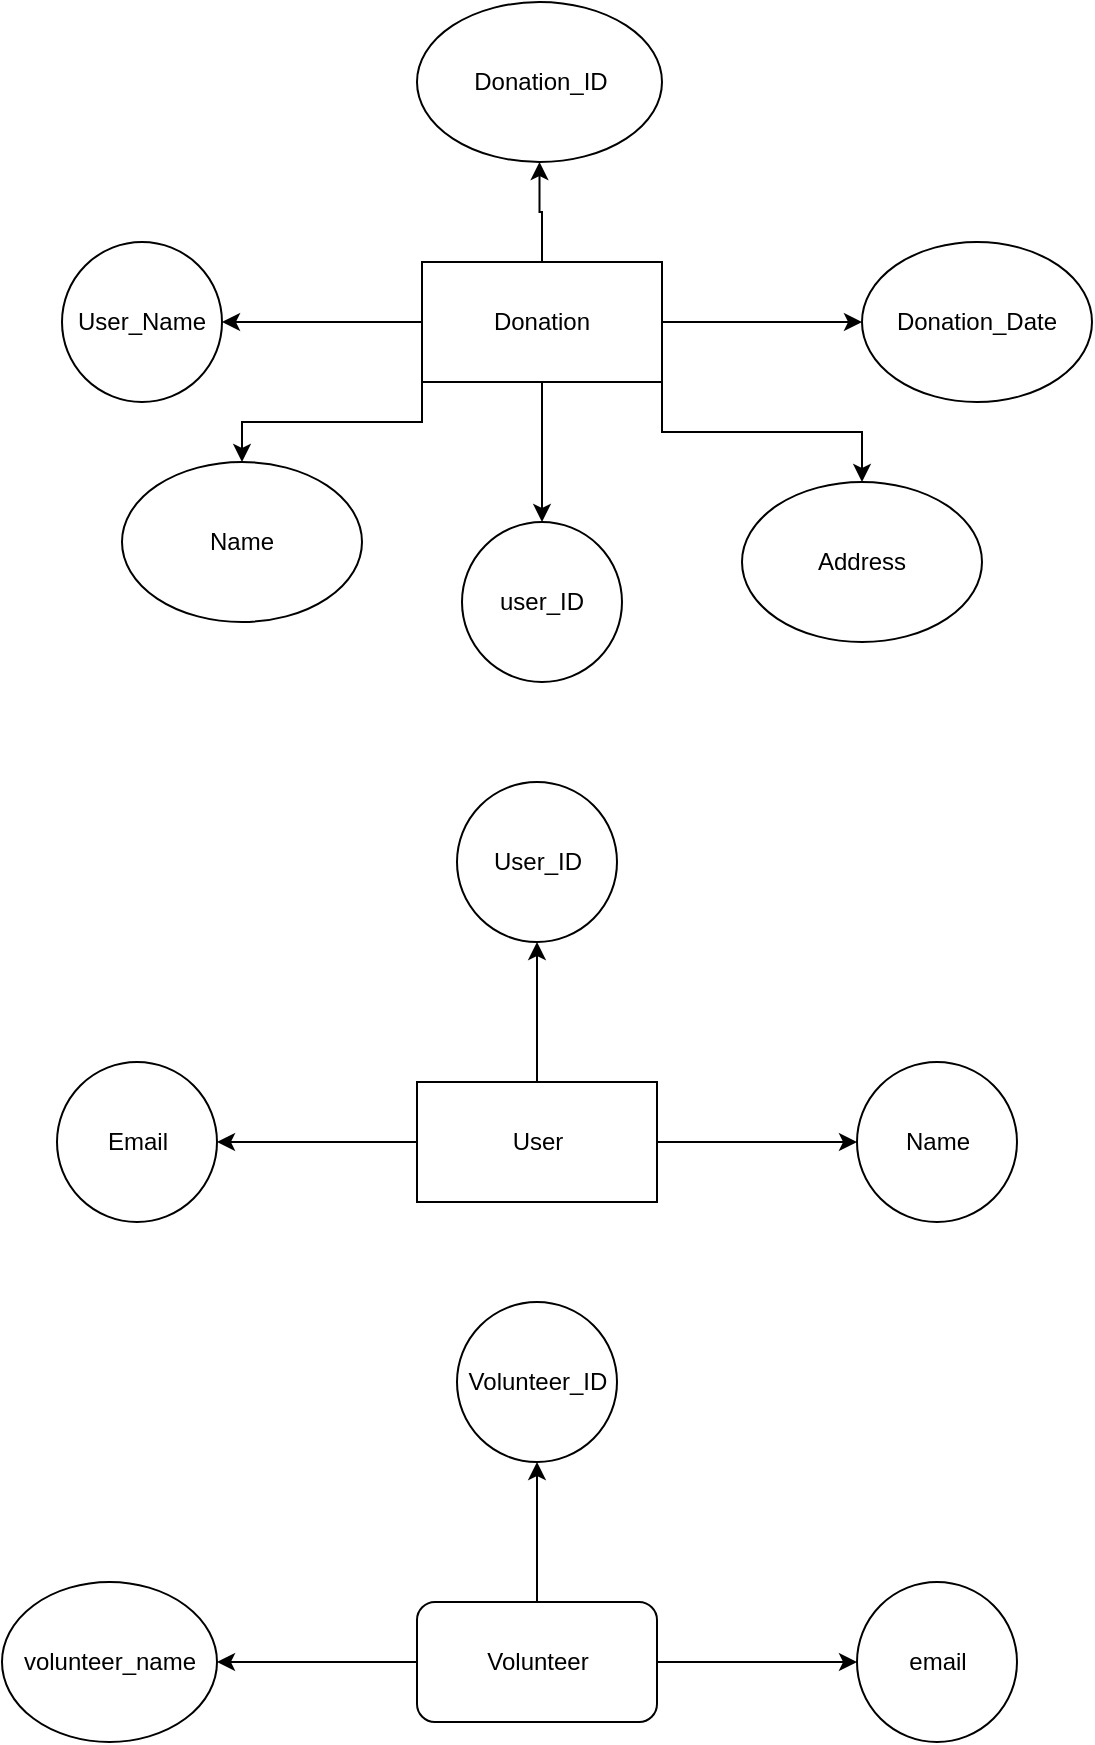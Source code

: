 <mxfile version="22.1.16" type="device">
  <diagram name="Page-1" id="Rewl87FcbkPTEKwuXqYp">
    <mxGraphModel dx="1750" dy="1035" grid="1" gridSize="10" guides="1" tooltips="1" connect="1" arrows="1" fold="1" page="1" pageScale="1" pageWidth="850" pageHeight="1100" math="0" shadow="0">
      <root>
        <mxCell id="0" />
        <mxCell id="1" parent="0" />
        <mxCell id="Uz8FM2e310Wbhu1RzGth-4" value="" style="edgeStyle=orthogonalEdgeStyle;rounded=0;orthogonalLoop=1;jettySize=auto;html=1;" edge="1" parent="1" source="Uz8FM2e310Wbhu1RzGth-2" target="Uz8FM2e310Wbhu1RzGth-3">
          <mxGeometry relative="1" as="geometry" />
        </mxCell>
        <mxCell id="Uz8FM2e310Wbhu1RzGth-6" value="" style="edgeStyle=orthogonalEdgeStyle;rounded=0;orthogonalLoop=1;jettySize=auto;html=1;" edge="1" parent="1" source="Uz8FM2e310Wbhu1RzGth-2" target="Uz8FM2e310Wbhu1RzGth-5">
          <mxGeometry relative="1" as="geometry" />
        </mxCell>
        <mxCell id="Uz8FM2e310Wbhu1RzGth-8" value="" style="edgeStyle=orthogonalEdgeStyle;rounded=0;orthogonalLoop=1;jettySize=auto;html=1;" edge="1" parent="1" source="Uz8FM2e310Wbhu1RzGth-2" target="Uz8FM2e310Wbhu1RzGth-7">
          <mxGeometry relative="1" as="geometry" />
        </mxCell>
        <mxCell id="Uz8FM2e310Wbhu1RzGth-10" value="" style="edgeStyle=orthogonalEdgeStyle;rounded=0;orthogonalLoop=1;jettySize=auto;html=1;" edge="1" parent="1" source="Uz8FM2e310Wbhu1RzGth-2" target="Uz8FM2e310Wbhu1RzGth-9">
          <mxGeometry relative="1" as="geometry" />
        </mxCell>
        <mxCell id="Uz8FM2e310Wbhu1RzGth-20" style="edgeStyle=orthogonalEdgeStyle;rounded=0;orthogonalLoop=1;jettySize=auto;html=1;exitX=0;exitY=1;exitDx=0;exitDy=0;" edge="1" parent="1" source="Uz8FM2e310Wbhu1RzGth-2" target="Uz8FM2e310Wbhu1RzGth-21">
          <mxGeometry relative="1" as="geometry">
            <mxPoint x="350" y="290" as="targetPoint" />
          </mxGeometry>
        </mxCell>
        <mxCell id="Uz8FM2e310Wbhu1RzGth-22" style="edgeStyle=orthogonalEdgeStyle;rounded=0;orthogonalLoop=1;jettySize=auto;html=1;exitX=1;exitY=1;exitDx=0;exitDy=0;" edge="1" parent="1" source="Uz8FM2e310Wbhu1RzGth-2" target="Uz8FM2e310Wbhu1RzGth-23">
          <mxGeometry relative="1" as="geometry">
            <mxPoint x="670.0" y="270" as="targetPoint" />
          </mxGeometry>
        </mxCell>
        <mxCell id="Uz8FM2e310Wbhu1RzGth-2" value="Donation" style="rounded=0;whiteSpace=wrap;html=1;" vertex="1" parent="1">
          <mxGeometry x="440" y="150" width="120" height="60" as="geometry" />
        </mxCell>
        <mxCell id="Uz8FM2e310Wbhu1RzGth-3" value="Donation_ID" style="ellipse;whiteSpace=wrap;html=1;rounded=0;" vertex="1" parent="1">
          <mxGeometry x="437.5" y="20" width="122.5" height="80" as="geometry" />
        </mxCell>
        <mxCell id="Uz8FM2e310Wbhu1RzGth-5" value="Donation_Date" style="ellipse;whiteSpace=wrap;html=1;rounded=0;" vertex="1" parent="1">
          <mxGeometry x="660" y="140" width="115" height="80" as="geometry" />
        </mxCell>
        <mxCell id="Uz8FM2e310Wbhu1RzGth-7" value="user_ID" style="ellipse;whiteSpace=wrap;html=1;rounded=0;" vertex="1" parent="1">
          <mxGeometry x="460" y="280" width="80" height="80" as="geometry" />
        </mxCell>
        <mxCell id="Uz8FM2e310Wbhu1RzGth-9" value="User_Name" style="ellipse;whiteSpace=wrap;html=1;rounded=0;" vertex="1" parent="1">
          <mxGeometry x="260" y="140" width="80" height="80" as="geometry" />
        </mxCell>
        <mxCell id="Uz8FM2e310Wbhu1RzGth-13" value="" style="edgeStyle=orthogonalEdgeStyle;rounded=0;orthogonalLoop=1;jettySize=auto;html=1;" edge="1" parent="1" source="Uz8FM2e310Wbhu1RzGth-11" target="Uz8FM2e310Wbhu1RzGth-12">
          <mxGeometry relative="1" as="geometry" />
        </mxCell>
        <mxCell id="Uz8FM2e310Wbhu1RzGth-17" value="" style="edgeStyle=orthogonalEdgeStyle;rounded=0;orthogonalLoop=1;jettySize=auto;html=1;" edge="1" parent="1" source="Uz8FM2e310Wbhu1RzGth-11" target="Uz8FM2e310Wbhu1RzGth-16">
          <mxGeometry relative="1" as="geometry" />
        </mxCell>
        <mxCell id="Uz8FM2e310Wbhu1RzGth-19" value="" style="edgeStyle=orthogonalEdgeStyle;rounded=0;orthogonalLoop=1;jettySize=auto;html=1;" edge="1" parent="1" source="Uz8FM2e310Wbhu1RzGth-11" target="Uz8FM2e310Wbhu1RzGth-18">
          <mxGeometry relative="1" as="geometry" />
        </mxCell>
        <mxCell id="Uz8FM2e310Wbhu1RzGth-11" value="User" style="rounded=0;whiteSpace=wrap;html=1;" vertex="1" parent="1">
          <mxGeometry x="437.5" y="560" width="120" height="60" as="geometry" />
        </mxCell>
        <mxCell id="Uz8FM2e310Wbhu1RzGth-12" value="User_ID" style="ellipse;whiteSpace=wrap;html=1;rounded=0;" vertex="1" parent="1">
          <mxGeometry x="457.5" y="410" width="80" height="80" as="geometry" />
        </mxCell>
        <mxCell id="Uz8FM2e310Wbhu1RzGth-16" value="Email" style="ellipse;whiteSpace=wrap;html=1;rounded=0;" vertex="1" parent="1">
          <mxGeometry x="257.5" y="550" width="80" height="80" as="geometry" />
        </mxCell>
        <mxCell id="Uz8FM2e310Wbhu1RzGth-18" value="Name" style="ellipse;whiteSpace=wrap;html=1;rounded=0;" vertex="1" parent="1">
          <mxGeometry x="657.5" y="550" width="80" height="80" as="geometry" />
        </mxCell>
        <mxCell id="Uz8FM2e310Wbhu1RzGth-21" value="Name" style="ellipse;whiteSpace=wrap;html=1;" vertex="1" parent="1">
          <mxGeometry x="290" y="250" width="120" height="80" as="geometry" />
        </mxCell>
        <mxCell id="Uz8FM2e310Wbhu1RzGth-23" value="Address" style="ellipse;whiteSpace=wrap;html=1;" vertex="1" parent="1">
          <mxGeometry x="600.0" y="260" width="120" height="80" as="geometry" />
        </mxCell>
        <mxCell id="Uz8FM2e310Wbhu1RzGth-27" value="" style="edgeStyle=orthogonalEdgeStyle;rounded=0;orthogonalLoop=1;jettySize=auto;html=1;" edge="1" parent="1" source="Uz8FM2e310Wbhu1RzGth-25" target="Uz8FM2e310Wbhu1RzGth-26">
          <mxGeometry relative="1" as="geometry" />
        </mxCell>
        <mxCell id="Uz8FM2e310Wbhu1RzGth-29" value="" style="edgeStyle=orthogonalEdgeStyle;rounded=0;orthogonalLoop=1;jettySize=auto;html=1;" edge="1" parent="1" source="Uz8FM2e310Wbhu1RzGth-25" target="Uz8FM2e310Wbhu1RzGth-28">
          <mxGeometry relative="1" as="geometry" />
        </mxCell>
        <mxCell id="Uz8FM2e310Wbhu1RzGth-31" value="" style="edgeStyle=orthogonalEdgeStyle;rounded=0;orthogonalLoop=1;jettySize=auto;html=1;" edge="1" parent="1" source="Uz8FM2e310Wbhu1RzGth-25" target="Uz8FM2e310Wbhu1RzGth-30">
          <mxGeometry relative="1" as="geometry" />
        </mxCell>
        <mxCell id="Uz8FM2e310Wbhu1RzGth-25" value="Volunteer" style="rounded=1;whiteSpace=wrap;html=1;" vertex="1" parent="1">
          <mxGeometry x="437.5" y="820" width="120" height="60" as="geometry" />
        </mxCell>
        <mxCell id="Uz8FM2e310Wbhu1RzGth-26" value="volunteer_name" style="ellipse;whiteSpace=wrap;html=1;rounded=1;" vertex="1" parent="1">
          <mxGeometry x="230" y="810" width="107.5" height="80" as="geometry" />
        </mxCell>
        <mxCell id="Uz8FM2e310Wbhu1RzGth-28" value="Volunteer_ID" style="ellipse;whiteSpace=wrap;html=1;rounded=1;" vertex="1" parent="1">
          <mxGeometry x="457.5" y="670" width="80" height="80" as="geometry" />
        </mxCell>
        <mxCell id="Uz8FM2e310Wbhu1RzGth-30" value="email" style="ellipse;whiteSpace=wrap;html=1;rounded=1;" vertex="1" parent="1">
          <mxGeometry x="657.5" y="810" width="80" height="80" as="geometry" />
        </mxCell>
      </root>
    </mxGraphModel>
  </diagram>
</mxfile>

